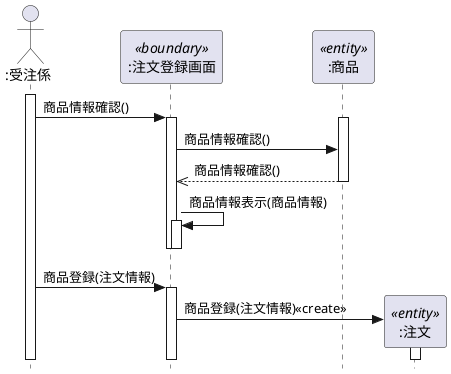 @startuml 演習4-4_SD_商品注文.pu
hide footbox
skinparam style strictuml
actor ":受注係" as user
participant ":注文登録画面" as boundary <<boundary>>
participant ":商品" as entity <<entity>>
participant ":注文" as entity2 <<entity>>
activate user
    user -> boundary:商品情報確認()
    activate boundary
    activate entity
    boundary -> entity:商品情報確認()
    entity -->> boundary:商品情報確認()
    deactivate entity
    boundary -> boundary:商品情報表示(商品情報)
    activate boundary
    deactivate
    deactivate boundary
    user -> boundary:商品登録(注文情報)
    activate boundary
create entity2
boundary -> entity2:商品登録(注文情報)<<create>>
activate entity2
@enduml